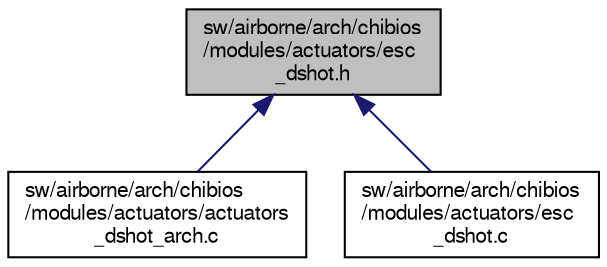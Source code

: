 digraph "sw/airborne/arch/chibios/modules/actuators/esc_dshot.h"
{
  edge [fontname="FreeSans",fontsize="10",labelfontname="FreeSans",labelfontsize="10"];
  node [fontname="FreeSans",fontsize="10",shape=record];
  Node1 [label="sw/airborne/arch/chibios\l/modules/actuators/esc\l_dshot.h",height=0.2,width=0.4,color="black", fillcolor="grey75", style="filled", fontcolor="black"];
  Node1 -> Node2 [dir="back",color="midnightblue",fontsize="10",style="solid",fontname="FreeSans"];
  Node2 [label="sw/airborne/arch/chibios\l/modules/actuators/actuators\l_dshot_arch.c",height=0.2,width=0.4,color="black", fillcolor="white", style="filled",URL="$chibios_2modules_2actuators_2actuators__dshot__arch_8c.html"];
  Node1 -> Node3 [dir="back",color="midnightblue",fontsize="10",style="solid",fontname="FreeSans"];
  Node3 [label="sw/airborne/arch/chibios\l/modules/actuators/esc\l_dshot.c",height=0.2,width=0.4,color="black", fillcolor="white", style="filled",URL="$esc__dshot_8c.html",tooltip="DSHOT driver based on ChibiOS. "];
}
